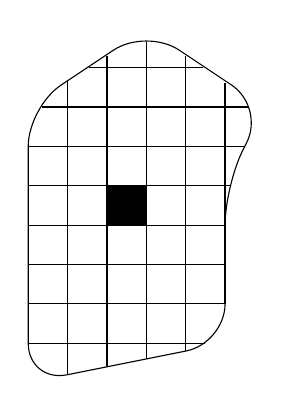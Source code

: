 \begin{tikzpicture}
\usetikzlibrary{patterns}

%\filldraw  plot[smooth, tension=.7 ] coordinates {(-2,-1) (-2,2.5) (-0.5,3.5) (1,2.5) (0.5,1.5) (0,0.5) (0.5,-0.5) (0.5,-1) (-2,-1)};

%\path [pattern=checkerboard,smooth, tension=.7] (-2,-1) [rounded corners=0.5cm] -- (-2,2.5) -- (-0.5,3.5) -- (1,2.5) -- (0.5,1.5) -- (0,0.5) -- (0.5,-0.5) -- (0.5,-1) -- (-2,-1);
\draw [smooth, tension=.7] (-2,-1) [rounded corners=0.5cm] -- (-2,2.5) -- (-0.5,3.5) -- (1,2.5) -- (0.5,1.5) -- (0.5,-0.5) --  cycle;

\draw (-1.5,2.825) -- (-1.5,-0.9);
\draw (-1,3.15)--(-1,-0.8);
\draw (-0.5,3.325) -- (-0.5,-0.7);
\draw (0,3.15) -- (0,-0.6);
\draw (0.5,2.8) node (v1) {} -- (0.5,1);

\draw (0.5,0) -- (-2,0);
\draw (0.25,-0.5) -- (-2,-0.5);
\draw (0.225,3) -- (-1.225,3);
\draw (-1.825,2.5) -- (0.79,2.5);
\draw (0.75,2)--(0.5,2);
\draw (0.5,1.5)--(0.57,1.5);
\draw [step=0.5cm] (-2,0) grid (0.5,2);
\draw [step=0.5cm] (-1.5,2) grid (v1);


\filldraw (-1,1.5) -- (-0.5,1.5) -- (-0.5,1) -- (-1,1) -- cycle;
\end{tikzpicture}
